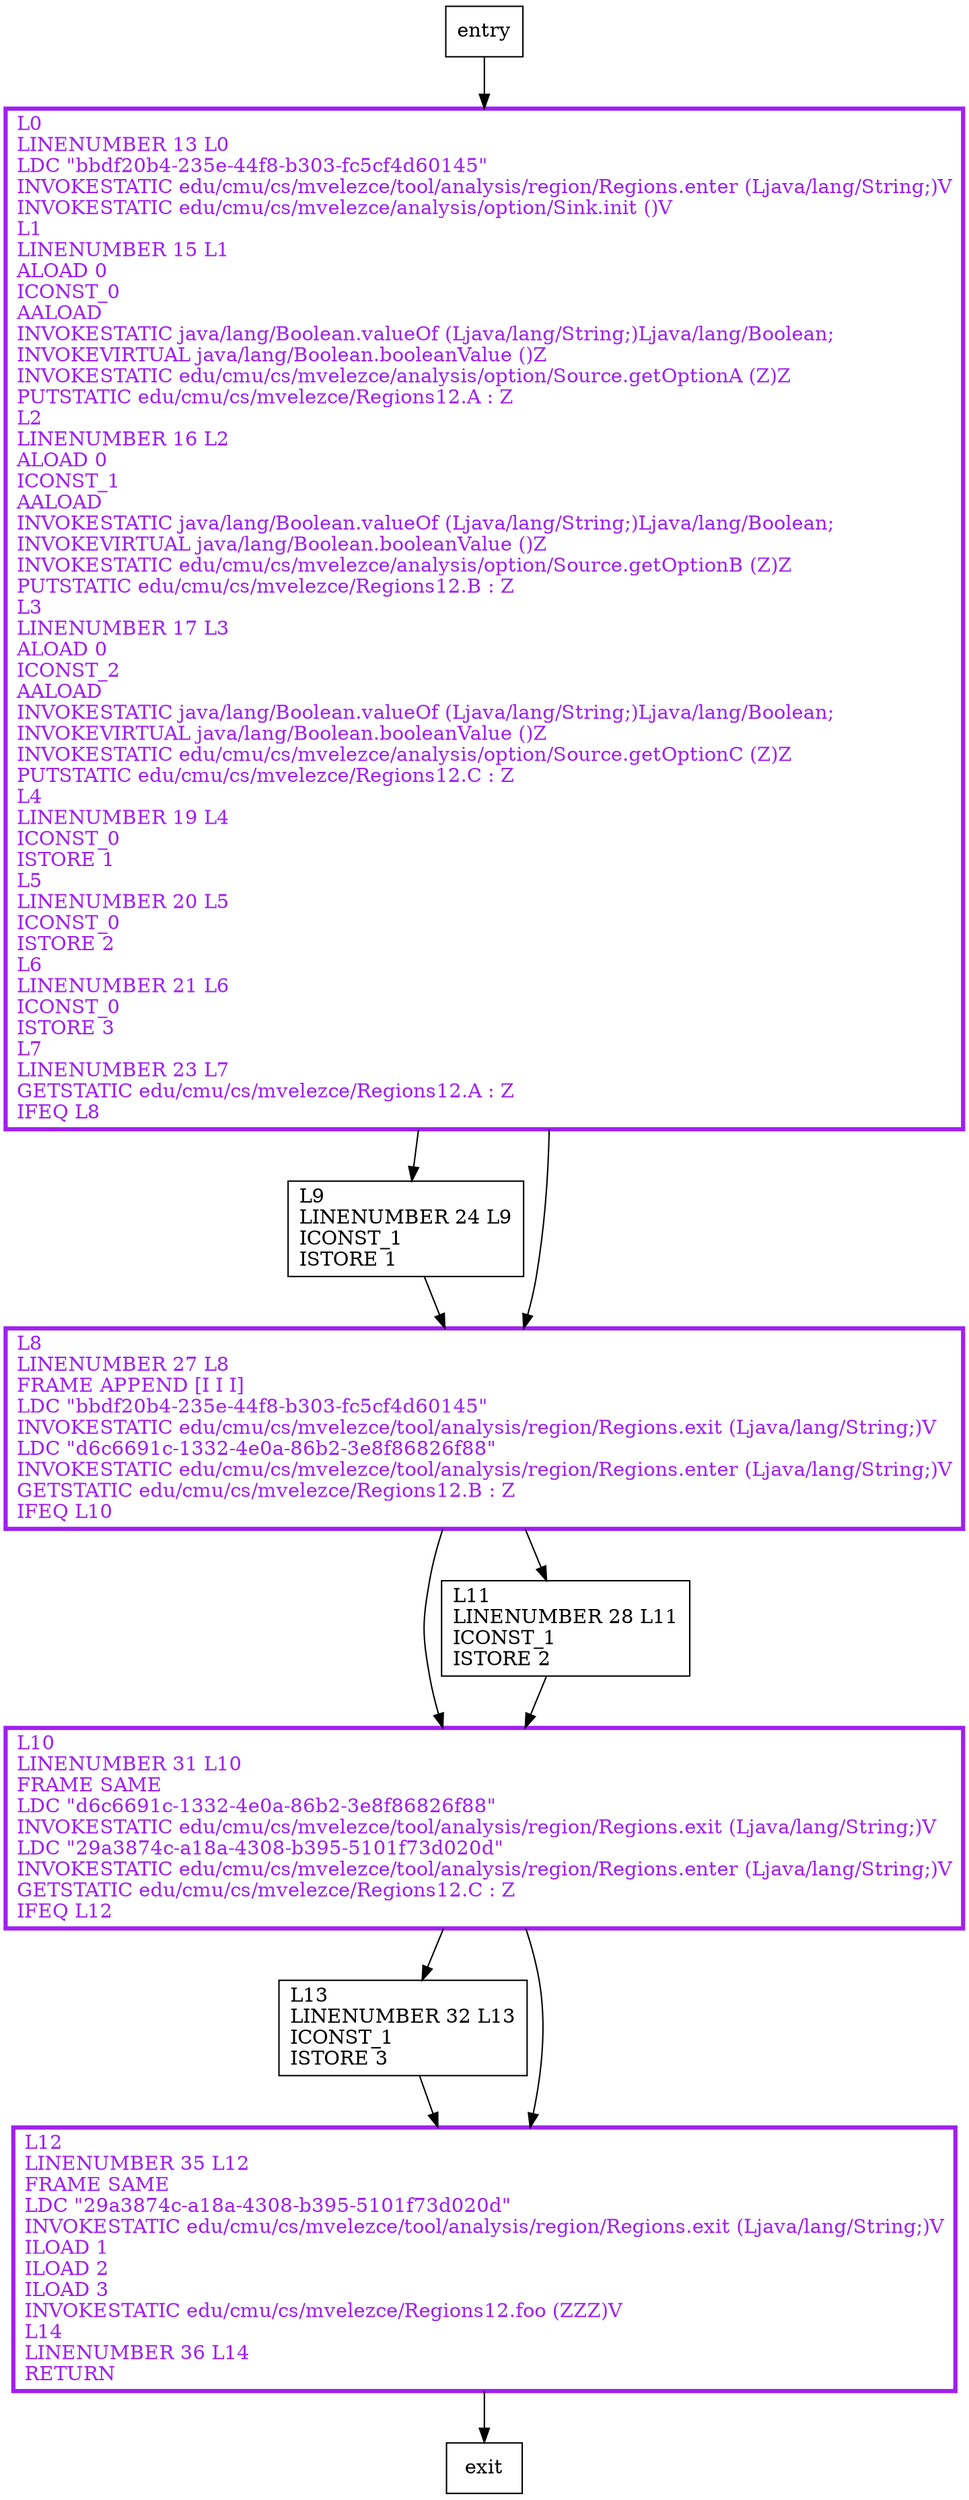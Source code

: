 digraph main {
node [shape=record];
1130574355 [label="L10\lLINENUMBER 31 L10\lFRAME SAME\lLDC \"d6c6691c-1332-4e0a-86b2-3e8f86826f88\"\lINVOKESTATIC edu/cmu/cs/mvelezce/tool/analysis/region/Regions.exit (Ljava/lang/String;)V\lLDC \"29a3874c-a18a-4308-b395-5101f73d020d\"\lINVOKESTATIC edu/cmu/cs/mvelezce/tool/analysis/region/Regions.enter (Ljava/lang/String;)V\lGETSTATIC edu/cmu/cs/mvelezce/Regions12.C : Z\lIFEQ L12\l"];
1227581562 [label="L11\lLINENUMBER 28 L11\lICONST_1\lISTORE 2\l"];
712819848 [label="L9\lLINENUMBER 24 L9\lICONST_1\lISTORE 1\l"];
109432869 [label="L13\lLINENUMBER 32 L13\lICONST_1\lISTORE 3\l"];
453126149 [label="L0\lLINENUMBER 13 L0\lLDC \"bbdf20b4-235e-44f8-b303-fc5cf4d60145\"\lINVOKESTATIC edu/cmu/cs/mvelezce/tool/analysis/region/Regions.enter (Ljava/lang/String;)V\lINVOKESTATIC edu/cmu/cs/mvelezce/analysis/option/Sink.init ()V\lL1\lLINENUMBER 15 L1\lALOAD 0\lICONST_0\lAALOAD\lINVOKESTATIC java/lang/Boolean.valueOf (Ljava/lang/String;)Ljava/lang/Boolean;\lINVOKEVIRTUAL java/lang/Boolean.booleanValue ()Z\lINVOKESTATIC edu/cmu/cs/mvelezce/analysis/option/Source.getOptionA (Z)Z\lPUTSTATIC edu/cmu/cs/mvelezce/Regions12.A : Z\lL2\lLINENUMBER 16 L2\lALOAD 0\lICONST_1\lAALOAD\lINVOKESTATIC java/lang/Boolean.valueOf (Ljava/lang/String;)Ljava/lang/Boolean;\lINVOKEVIRTUAL java/lang/Boolean.booleanValue ()Z\lINVOKESTATIC edu/cmu/cs/mvelezce/analysis/option/Source.getOptionB (Z)Z\lPUTSTATIC edu/cmu/cs/mvelezce/Regions12.B : Z\lL3\lLINENUMBER 17 L3\lALOAD 0\lICONST_2\lAALOAD\lINVOKESTATIC java/lang/Boolean.valueOf (Ljava/lang/String;)Ljava/lang/Boolean;\lINVOKEVIRTUAL java/lang/Boolean.booleanValue ()Z\lINVOKESTATIC edu/cmu/cs/mvelezce/analysis/option/Source.getOptionC (Z)Z\lPUTSTATIC edu/cmu/cs/mvelezce/Regions12.C : Z\lL4\lLINENUMBER 19 L4\lICONST_0\lISTORE 1\lL5\lLINENUMBER 20 L5\lICONST_0\lISTORE 2\lL6\lLINENUMBER 21 L6\lICONST_0\lISTORE 3\lL7\lLINENUMBER 23 L7\lGETSTATIC edu/cmu/cs/mvelezce/Regions12.A : Z\lIFEQ L8\l"];
328340841 [label="L8\lLINENUMBER 27 L8\lFRAME APPEND [I I I]\lLDC \"bbdf20b4-235e-44f8-b303-fc5cf4d60145\"\lINVOKESTATIC edu/cmu/cs/mvelezce/tool/analysis/region/Regions.exit (Ljava/lang/String;)V\lLDC \"d6c6691c-1332-4e0a-86b2-3e8f86826f88\"\lINVOKESTATIC edu/cmu/cs/mvelezce/tool/analysis/region/Regions.enter (Ljava/lang/String;)V\lGETSTATIC edu/cmu/cs/mvelezce/Regions12.B : Z\lIFEQ L10\l"];
1242633579 [label="L12\lLINENUMBER 35 L12\lFRAME SAME\lLDC \"29a3874c-a18a-4308-b395-5101f73d020d\"\lINVOKESTATIC edu/cmu/cs/mvelezce/tool/analysis/region/Regions.exit (Ljava/lang/String;)V\lILOAD 1\lILOAD 2\lILOAD 3\lINVOKESTATIC edu/cmu/cs/mvelezce/Regions12.foo (ZZZ)V\lL14\lLINENUMBER 36 L14\lRETURN\l"];
entry;
exit;
entry -> 453126149;
1130574355 -> 109432869;
1130574355 -> 1242633579;
1227581562 -> 1130574355;
712819848 -> 328340841;
109432869 -> 1242633579;
453126149 -> 712819848;
453126149 -> 328340841;
328340841 -> 1130574355;
328340841 -> 1227581562;
1242633579 -> exit;
1130574355[fontcolor="purple", penwidth=3, color="purple"];
453126149[fontcolor="purple", penwidth=3, color="purple"];
328340841[fontcolor="purple", penwidth=3, color="purple"];
1242633579[fontcolor="purple", penwidth=3, color="purple"];
}
